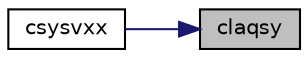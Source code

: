 digraph "claqsy"
{
 // LATEX_PDF_SIZE
  edge [fontname="Helvetica",fontsize="10",labelfontname="Helvetica",labelfontsize="10"];
  node [fontname="Helvetica",fontsize="10",shape=record];
  rankdir="RL";
  Node1 [label="claqsy",height=0.2,width=0.4,color="black", fillcolor="grey75", style="filled", fontcolor="black",tooltip="CLAQSY scales a symmetric/Hermitian matrix, using scaling factors computed by spoequ."];
  Node1 -> Node2 [dir="back",color="midnightblue",fontsize="10",style="solid",fontname="Helvetica"];
  Node2 [label="csysvxx",height=0.2,width=0.4,color="black", fillcolor="white", style="filled",URL="$csysvxx_8f.html#a48da16f71d9aa75098b8c6d3c4007979",tooltip="CSYSVXX computes the solution to system of linear equations A * X = B for SY matrices"];
}
